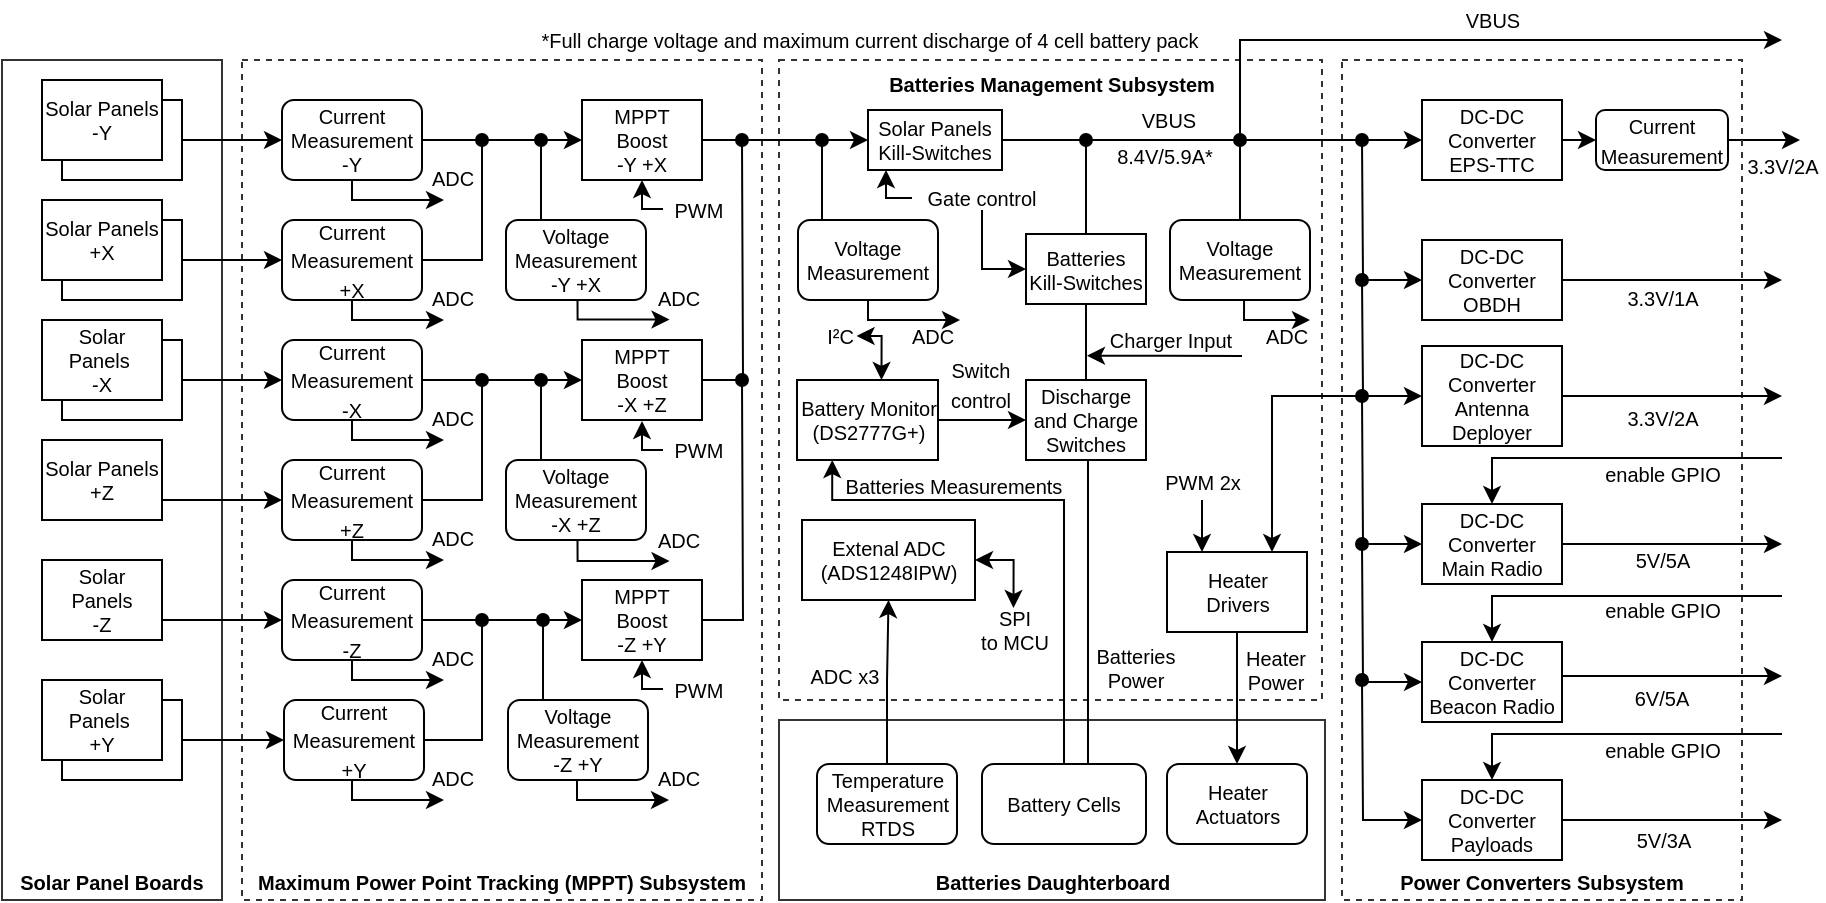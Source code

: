 <mxfile version="14.7.7" type="device"><diagram id="LF9n-NxEAbbtzAbvhTJf" name="Page-1"><mxGraphModel dx="1695" dy="468" grid="1" gridSize="10" guides="1" tooltips="1" connect="1" arrows="1" fold="1" page="1" pageScale="1" pageWidth="827" pageHeight="1169" math="0" shadow="0"><root><mxCell id="0"/><mxCell id="1" parent="0"/><mxCell id="zY3jTW4Gi7gBOke34yke-96" style="edgeStyle=orthogonalEdgeStyle;rounded=0;orthogonalLoop=1;jettySize=auto;html=1;exitX=1;exitY=0.5;exitDx=0;exitDy=0;endArrow=classic;endFill=1;fontSize=10;" parent="1" edge="1"><mxGeometry relative="1" as="geometry"><mxPoint x="459" y="140" as="targetPoint"/><mxPoint x="408" y="140" as="sourcePoint"/></mxGeometry></mxCell><mxCell id="zY3jTW4Gi7gBOke34yke-56" value="Batteries Daughterboard" style="rounded=0;whiteSpace=wrap;html=1;fontSize=10;strokeWidth=1;fillColor=none;strokeColor=#333333;verticalAlign=bottom;fontStyle=1" parent="1" vertex="1"><mxGeometry x="-51.5" y="430" width="273" height="90" as="geometry"/></mxCell><mxCell id="zY3jTW4Gi7gBOke34yke-107" value="Maximum Power Point Tracking (MPPT) Subsystem" style="rounded=0;whiteSpace=wrap;html=1;dashed=1;strokeColor=#333333;strokeWidth=1;fillColor=none;fontSize=10;verticalAlign=bottom;fontStyle=1" parent="1" vertex="1"><mxGeometry x="-320" y="100" width="260" height="420" as="geometry"/></mxCell><mxCell id="zY3jTW4Gi7gBOke34yke-108" value="Solar Panel Boards" style="rounded=0;whiteSpace=wrap;html=1;strokeColor=#333333;strokeWidth=1;fillColor=none;fontSize=10;verticalAlign=bottom;fontStyle=1" parent="1" vertex="1"><mxGeometry x="-440" y="100" width="110" height="420" as="geometry"/></mxCell><mxCell id="zY3jTW4Gi7gBOke34yke-109" value="Power Converters Subsystem" style="rounded=0;whiteSpace=wrap;html=1;fontSize=10;dashed=1;strokeWidth=1;fillColor=none;strokeColor=#333333;verticalAlign=bottom;fontStyle=1" parent="1" vertex="1"><mxGeometry x="230" y="100" width="200" height="420" as="geometry"/></mxCell><mxCell id="zY3jTW4Gi7gBOke34yke-110" value="&lt;font&gt;Batteries Management Subsystem&lt;/font&gt;" style="rounded=0;whiteSpace=wrap;html=1;fontSize=10;dashed=1;strokeWidth=1;fillColor=none;strokeColor=#333333;verticalAlign=top;fontStyle=1;" parent="1" vertex="1"><mxGeometry x="-51.5" y="100" width="271.5" height="320" as="geometry"/></mxCell><mxCell id="zY3jTW4Gi7gBOke34yke-40" style="edgeStyle=orthogonalEdgeStyle;rounded=0;orthogonalLoop=1;jettySize=auto;html=1;exitX=1;exitY=0.5;exitDx=0;exitDy=0;entryX=0;entryY=0.5;entryDx=0;entryDy=0;fontSize=10;" parent="1" source="zY3jTW4Gi7gBOke34yke-3" target="zY3jTW4Gi7gBOke34yke-24" edge="1"><mxGeometry relative="1" as="geometry"/></mxCell><mxCell id="zY3jTW4Gi7gBOke34yke-3" value="Current&lt;br style=&quot;font-size: 10px&quot;&gt;Measurement&lt;br&gt;-Y" style="rounded=1;whiteSpace=wrap;html=1;fontStyle=0;fontSize=10;" parent="1" vertex="1"><mxGeometry x="-300" y="120" width="70" height="40" as="geometry"/></mxCell><mxCell id="zY3jTW4Gi7gBOke34yke-41" style="edgeStyle=orthogonalEdgeStyle;rounded=0;orthogonalLoop=1;jettySize=auto;html=1;exitX=1;exitY=0.5;exitDx=0;exitDy=0;fontSize=10;endArrow=oval;endFill=1;" parent="1" source="zY3jTW4Gi7gBOke34yke-7" edge="1"><mxGeometry relative="1" as="geometry"><mxPoint x="-200" y="140" as="targetPoint"/><Array as="points"><mxPoint x="-200" y="200"/></Array><mxPoint x="-210" y="200" as="sourcePoint"/></mxGeometry></mxCell><mxCell id="zY3jTW4Gi7gBOke34yke-7" value="&lt;span style=&quot;font-size: 10px&quot;&gt;Current&lt;/span&gt;&lt;br style=&quot;font-size: 10px&quot;&gt;&lt;span style=&quot;font-size: 10px&quot;&gt;Measurement&lt;/span&gt;&lt;br style=&quot;font-size: 10px&quot;&gt;&lt;span style=&quot;font-size: 10px&quot;&gt;+X&lt;br&gt;&lt;/span&gt;" style="rounded=1;whiteSpace=wrap;html=1;" parent="1" vertex="1"><mxGeometry x="-300" y="180" width="70" height="40" as="geometry"/></mxCell><mxCell id="zY3jTW4Gi7gBOke34yke-43" style="edgeStyle=orthogonalEdgeStyle;rounded=0;orthogonalLoop=1;jettySize=auto;html=1;exitX=1;exitY=0.5;exitDx=0;exitDy=0;entryX=0;entryY=0.5;entryDx=0;entryDy=0;fontSize=10;" parent="1" source="zY3jTW4Gi7gBOke34yke-8" target="zY3jTW4Gi7gBOke34yke-25" edge="1"><mxGeometry relative="1" as="geometry"/></mxCell><mxCell id="zY3jTW4Gi7gBOke34yke-8" value="&lt;span style=&quot;font-size: 10px&quot;&gt;Current&lt;/span&gt;&lt;br style=&quot;font-size: 10px&quot;&gt;&lt;span style=&quot;font-size: 10px&quot;&gt;Measurement&lt;/span&gt;&lt;br style=&quot;font-size: 10px&quot;&gt;&lt;span style=&quot;font-size: 10px&quot;&gt;-X&lt;/span&gt;" style="rounded=1;whiteSpace=wrap;html=1;" parent="1" vertex="1"><mxGeometry x="-300" y="240" width="70" height="40" as="geometry"/></mxCell><mxCell id="zY3jTW4Gi7gBOke34yke-46" style="edgeStyle=orthogonalEdgeStyle;rounded=0;orthogonalLoop=1;jettySize=auto;html=1;exitX=1;exitY=0.5;exitDx=0;exitDy=0;fontSize=10;endArrow=oval;endFill=1;" parent="1" source="zY3jTW4Gi7gBOke34yke-9" edge="1"><mxGeometry relative="1" as="geometry"><mxPoint x="-200" y="260" as="targetPoint"/><Array as="points"><mxPoint x="-200" y="320"/></Array><mxPoint x="-210" y="320" as="sourcePoint"/></mxGeometry></mxCell><mxCell id="zY3jTW4Gi7gBOke34yke-9" value="&lt;span style=&quot;font-size: 10px&quot;&gt;Current&lt;/span&gt;&lt;br style=&quot;font-size: 10px&quot;&gt;&lt;span style=&quot;font-size: 10px&quot;&gt;Measurement&lt;br&gt;&lt;/span&gt;&lt;span style=&quot;font-size: 10px&quot;&gt;+Z&lt;/span&gt;" style="rounded=1;whiteSpace=wrap;html=1;" parent="1" vertex="1"><mxGeometry x="-300" y="300" width="70" height="40" as="geometry"/></mxCell><mxCell id="zY3jTW4Gi7gBOke34yke-44" style="edgeStyle=orthogonalEdgeStyle;rounded=0;orthogonalLoop=1;jettySize=auto;html=1;exitX=1;exitY=0.5;exitDx=0;exitDy=0;entryX=0;entryY=0.5;entryDx=0;entryDy=0;fontSize=10;" parent="1" source="zY3jTW4Gi7gBOke34yke-10" target="zY3jTW4Gi7gBOke34yke-27" edge="1"><mxGeometry relative="1" as="geometry"/></mxCell><mxCell id="bRzPR3l7Fz41yplBz2ds-4" style="edgeStyle=orthogonalEdgeStyle;rounded=0;orthogonalLoop=1;jettySize=auto;html=1;exitX=0.5;exitY=1;exitDx=0;exitDy=0;" parent="1" source="zY3jTW4Gi7gBOke34yke-10" edge="1"><mxGeometry relative="1" as="geometry"><mxPoint x="-219" y="410" as="targetPoint"/><mxPoint x="-254" y="400" as="sourcePoint"/><Array as="points"><mxPoint x="-265" y="410"/></Array></mxGeometry></mxCell><mxCell id="zY3jTW4Gi7gBOke34yke-10" value="&lt;span style=&quot;font-size: 10px&quot;&gt;Current&lt;/span&gt;&lt;br style=&quot;font-size: 10px&quot;&gt;&lt;span style=&quot;font-size: 10px&quot;&gt;Measurement&lt;/span&gt;&lt;br style=&quot;font-size: 10px&quot;&gt;&lt;span style=&quot;font-size: 10px&quot;&gt;-Z&lt;/span&gt;" style="rounded=1;whiteSpace=wrap;html=1;" parent="1" vertex="1"><mxGeometry x="-300" y="360" width="70" height="40" as="geometry"/></mxCell><mxCell id="zY3jTW4Gi7gBOke34yke-45" style="edgeStyle=orthogonalEdgeStyle;rounded=0;orthogonalLoop=1;jettySize=auto;html=1;exitX=1;exitY=0.5;exitDx=0;exitDy=0;fontSize=10;endArrow=oval;endFill=1;" parent="1" edge="1"><mxGeometry relative="1" as="geometry"><mxPoint x="-200" y="380" as="targetPoint"/><Array as="points"><mxPoint x="-200" y="440"/></Array><mxPoint x="-230" y="440" as="sourcePoint"/></mxGeometry></mxCell><mxCell id="zY3jTW4Gi7gBOke34yke-11" value="&lt;span style=&quot;font-size: 10px&quot;&gt;Current&lt;/span&gt;&lt;br style=&quot;font-size: 10px&quot;&gt;&lt;span style=&quot;font-size: 10px&quot;&gt;Measurement&lt;/span&gt;&lt;br style=&quot;font-size: 10px&quot;&gt;&lt;span style=&quot;font-size: 10px&quot;&gt;+Y&lt;/span&gt;" style="rounded=1;whiteSpace=wrap;html=1;" parent="1" vertex="1"><mxGeometry x="-299" y="420" width="70" height="40" as="geometry"/></mxCell><mxCell id="zY3jTW4Gi7gBOke34yke-18" style="edgeStyle=orthogonalEdgeStyle;rounded=0;orthogonalLoop=1;jettySize=auto;html=1;exitX=1;exitY=0.5;exitDx=0;exitDy=0;entryX=0;entryY=0.5;entryDx=0;entryDy=0;" parent="1" source="zY3jTW4Gi7gBOke34yke-12" target="zY3jTW4Gi7gBOke34yke-3" edge="1"><mxGeometry relative="1" as="geometry"/></mxCell><mxCell id="zY3jTW4Gi7gBOke34yke-12" value="" style="rounded=0;whiteSpace=wrap;html=1;" parent="1" vertex="1"><mxGeometry x="-410" y="120" width="60" height="40" as="geometry"/></mxCell><mxCell id="zY3jTW4Gi7gBOke34yke-19" style="edgeStyle=orthogonalEdgeStyle;rounded=0;orthogonalLoop=1;jettySize=auto;html=1;exitX=1;exitY=0.5;exitDx=0;exitDy=0;entryX=0;entryY=0.5;entryDx=0;entryDy=0;" parent="1" source="zY3jTW4Gi7gBOke34yke-13" target="zY3jTW4Gi7gBOke34yke-7" edge="1"><mxGeometry relative="1" as="geometry"/></mxCell><mxCell id="zY3jTW4Gi7gBOke34yke-13" value="" style="rounded=0;whiteSpace=wrap;html=1;" parent="1" vertex="1"><mxGeometry x="-410" y="180" width="60" height="40" as="geometry"/></mxCell><mxCell id="zY3jTW4Gi7gBOke34yke-20" style="edgeStyle=orthogonalEdgeStyle;rounded=0;orthogonalLoop=1;jettySize=auto;html=1;exitX=1;exitY=0.5;exitDx=0;exitDy=0;entryX=0;entryY=0.5;entryDx=0;entryDy=0;" parent="1" source="zY3jTW4Gi7gBOke34yke-14" target="zY3jTW4Gi7gBOke34yke-8" edge="1"><mxGeometry relative="1" as="geometry"/></mxCell><mxCell id="zY3jTW4Gi7gBOke34yke-14" value="" style="rounded=0;whiteSpace=wrap;html=1;" parent="1" vertex="1"><mxGeometry x="-410" y="240" width="60" height="40" as="geometry"/></mxCell><mxCell id="zY3jTW4Gi7gBOke34yke-21" style="edgeStyle=orthogonalEdgeStyle;rounded=0;orthogonalLoop=1;jettySize=auto;html=1;exitX=1;exitY=0.75;exitDx=0;exitDy=0;entryX=0;entryY=0.5;entryDx=0;entryDy=0;" parent="1" source="zY3jTW4Gi7gBOke34yke-113" target="zY3jTW4Gi7gBOke34yke-9" edge="1"><mxGeometry relative="1" as="geometry"><mxPoint x="-350" y="320" as="sourcePoint"/></mxGeometry></mxCell><mxCell id="zY3jTW4Gi7gBOke34yke-22" style="edgeStyle=orthogonalEdgeStyle;rounded=0;orthogonalLoop=1;jettySize=auto;html=1;exitX=1;exitY=0.75;exitDx=0;exitDy=0;entryX=0;entryY=0.5;entryDx=0;entryDy=0;" parent="1" source="zY3jTW4Gi7gBOke34yke-112" target="zY3jTW4Gi7gBOke34yke-10" edge="1"><mxGeometry relative="1" as="geometry"><mxPoint x="-350" y="380" as="sourcePoint"/></mxGeometry></mxCell><mxCell id="zY3jTW4Gi7gBOke34yke-23" style="edgeStyle=orthogonalEdgeStyle;rounded=0;orthogonalLoop=1;jettySize=auto;html=1;exitX=1;exitY=0.5;exitDx=0;exitDy=0;entryX=0;entryY=0.5;entryDx=0;entryDy=0;" parent="1" source="zY3jTW4Gi7gBOke34yke-17" target="zY3jTW4Gi7gBOke34yke-11" edge="1"><mxGeometry relative="1" as="geometry"/></mxCell><mxCell id="zY3jTW4Gi7gBOke34yke-17" value="" style="rounded=0;whiteSpace=wrap;html=1;" parent="1" vertex="1"><mxGeometry x="-410" y="420" width="60" height="40" as="geometry"/></mxCell><mxCell id="zY3jTW4Gi7gBOke34yke-60" style="edgeStyle=orthogonalEdgeStyle;rounded=0;orthogonalLoop=1;jettySize=auto;html=1;exitX=1;exitY=0.5;exitDx=0;exitDy=0;entryX=0;entryY=0.5;entryDx=0;entryDy=0;endArrow=classic;endFill=1;fontSize=10;" parent="1" source="zY3jTW4Gi7gBOke34yke-24" target="zY3jTW4Gi7gBOke34yke-50" edge="1"><mxGeometry relative="1" as="geometry"/></mxCell><mxCell id="zY3jTW4Gi7gBOke34yke-24" value="MPPT&lt;br&gt;Boost&lt;br&gt;-Y +X" style="rounded=0;whiteSpace=wrap;html=1;fontSize=10;" parent="1" vertex="1"><mxGeometry x="-150" y="120" width="60" height="40" as="geometry"/></mxCell><mxCell id="zY3jTW4Gi7gBOke34yke-62" style="edgeStyle=orthogonalEdgeStyle;rounded=0;orthogonalLoop=1;jettySize=auto;html=1;exitX=1;exitY=0.5;exitDx=0;exitDy=0;endArrow=oval;endFill=1;fontSize=10;" parent="1" source="zY3jTW4Gi7gBOke34yke-25" edge="1"><mxGeometry relative="1" as="geometry"><mxPoint x="-70" y="140" as="targetPoint"/></mxGeometry></mxCell><mxCell id="zY3jTW4Gi7gBOke34yke-25" value="MPPT&lt;br&gt;Boost&lt;br&gt;-X +Z" style="rounded=0;whiteSpace=wrap;html=1;fontSize=10;" parent="1" vertex="1"><mxGeometry x="-150" y="240" width="60" height="40" as="geometry"/></mxCell><mxCell id="zY3jTW4Gi7gBOke34yke-63" style="edgeStyle=orthogonalEdgeStyle;rounded=0;orthogonalLoop=1;jettySize=auto;html=1;exitX=1;exitY=0.5;exitDx=0;exitDy=0;endArrow=oval;endFill=1;fontSize=10;" parent="1" source="zY3jTW4Gi7gBOke34yke-27" edge="1"><mxGeometry relative="1" as="geometry"><mxPoint x="-70" y="260" as="targetPoint"/></mxGeometry></mxCell><mxCell id="zY3jTW4Gi7gBOke34yke-27" value="MPPT&lt;br&gt;Boost&lt;br&gt;-Z +Y" style="rounded=0;whiteSpace=wrap;html=1;fontSize=10;" parent="1" vertex="1"><mxGeometry x="-150" y="360" width="60" height="40" as="geometry"/></mxCell><mxCell id="zY3jTW4Gi7gBOke34yke-49" style="edgeStyle=orthogonalEdgeStyle;rounded=0;orthogonalLoop=1;jettySize=auto;html=1;exitX=0.25;exitY=0;exitDx=0;exitDy=0;fontSize=10;endArrow=oval;endFill=1;" parent="1" source="zY3jTW4Gi7gBOke34yke-28" edge="1"><mxGeometry relative="1" as="geometry"><mxPoint x="-170.5" y="140" as="targetPoint"/></mxGeometry></mxCell><mxCell id="zY3jTW4Gi7gBOke34yke-28" value="Voltage&lt;br&gt;Measurement&lt;br&gt;-Y +X" style="rounded=1;whiteSpace=wrap;html=1;fontSize=10;" parent="1" vertex="1"><mxGeometry x="-188" y="180" width="70" height="40" as="geometry"/></mxCell><mxCell id="zY3jTW4Gi7gBOke34yke-47" style="edgeStyle=orthogonalEdgeStyle;rounded=0;orthogonalLoop=1;jettySize=auto;html=1;exitX=0.25;exitY=0;exitDx=0;exitDy=0;fontSize=10;endArrow=oval;endFill=1;" parent="1" source="zY3jTW4Gi7gBOke34yke-29" edge="1"><mxGeometry relative="1" as="geometry"><mxPoint x="-170.5" y="260" as="targetPoint"/></mxGeometry></mxCell><mxCell id="zY3jTW4Gi7gBOke34yke-29" value="&lt;span&gt;Voltage&lt;/span&gt;&lt;br&gt;Measurement&lt;br&gt;&lt;span&gt;-X +Z&lt;/span&gt;" style="rounded=1;whiteSpace=wrap;html=1;fontSize=10;" parent="1" vertex="1"><mxGeometry x="-188" y="300" width="70" height="40" as="geometry"/></mxCell><mxCell id="zY3jTW4Gi7gBOke34yke-48" style="edgeStyle=orthogonalEdgeStyle;rounded=0;orthogonalLoop=1;jettySize=auto;html=1;exitX=0.25;exitY=0;exitDx=0;exitDy=0;fontSize=10;endArrow=oval;endFill=1;" parent="1" source="zY3jTW4Gi7gBOke34yke-30" edge="1"><mxGeometry relative="1" as="geometry"><mxPoint x="-169.5" y="380" as="targetPoint"/></mxGeometry></mxCell><mxCell id="zY3jTW4Gi7gBOke34yke-30" value="&lt;span&gt;Voltage&lt;/span&gt;&lt;br&gt;Measurement&lt;br&gt;&lt;span&gt;-Z +Y&lt;/span&gt;" style="rounded=1;whiteSpace=wrap;html=1;fontSize=10;" parent="1" vertex="1"><mxGeometry x="-187" y="420" width="70" height="40" as="geometry"/></mxCell><mxCell id="zY3jTW4Gi7gBOke34yke-75" style="edgeStyle=orthogonalEdgeStyle;rounded=0;orthogonalLoop=1;jettySize=auto;html=1;exitX=1;exitY=0.5;exitDx=0;exitDy=0;entryX=0;entryY=0.5;entryDx=0;entryDy=0;endArrow=classic;endFill=1;fontSize=10;" parent="1" source="zY3jTW4Gi7gBOke34yke-50" target="zY3jTW4Gi7gBOke34yke-74" edge="1"><mxGeometry relative="1" as="geometry"/></mxCell><mxCell id="bRzPR3l7Fz41yplBz2ds-54" style="edgeStyle=orthogonalEdgeStyle;rounded=0;orthogonalLoop=1;jettySize=auto;html=1;exitX=0.5;exitY=1;exitDx=0;exitDy=0;startArrow=classic;startFill=1;endArrow=none;endFill=0;strokeColor=#000000;fontColor=#000000;entryX=0;entryY=0.5;entryDx=0;entryDy=0;" parent="1" target="bRzPR3l7Fz41yplBz2ds-58" edge="1"><mxGeometry relative="1" as="geometry"><mxPoint x="2" y="155" as="sourcePoint"/><mxPoint x="17" y="170.875" as="targetPoint"/><Array as="points"><mxPoint x="2" y="169"/></Array></mxGeometry></mxCell><mxCell id="zY3jTW4Gi7gBOke34yke-50" value="Solar Panels&lt;br&gt;Kill-Switches" style="rounded=0;whiteSpace=wrap;html=1;fontSize=10;" parent="1" vertex="1"><mxGeometry x="-7" y="125" width="67" height="30" as="geometry"/></mxCell><mxCell id="zY3jTW4Gi7gBOke34yke-92" style="edgeStyle=orthogonalEdgeStyle;rounded=0;orthogonalLoop=1;jettySize=auto;html=1;exitX=0.25;exitY=0;exitDx=0;exitDy=0;endArrow=oval;endFill=1;fontSize=10;" parent="1" source="zY3jTW4Gi7gBOke34yke-51" edge="1"><mxGeometry relative="1" as="geometry"><mxPoint x="-30" y="140" as="targetPoint"/><Array as="points"><mxPoint x="-30" y="190"/><mxPoint x="-30" y="140"/></Array></mxGeometry></mxCell><mxCell id="zY3jTW4Gi7gBOke34yke-51" value="Voltage&lt;br&gt;Measurement" style="rounded=1;whiteSpace=wrap;html=1;fontSize=10;" parent="1" vertex="1"><mxGeometry x="-42" y="180" width="70" height="40" as="geometry"/></mxCell><mxCell id="zY3jTW4Gi7gBOke34yke-76" style="edgeStyle=orthogonalEdgeStyle;rounded=0;orthogonalLoop=1;jettySize=auto;html=1;exitX=0.5;exitY=0;exitDx=0;exitDy=0;endArrow=oval;endFill=1;fontSize=10;" parent="1" source="zY3jTW4Gi7gBOke34yke-52" edge="1"><mxGeometry relative="1" as="geometry"><mxPoint x="102" y="140" as="targetPoint"/></mxGeometry></mxCell><mxCell id="zY3jTW4Gi7gBOke34yke-52" value="Batteries&lt;br&gt;Kill-Switches" style="rounded=0;whiteSpace=wrap;html=1;fontSize=10;" parent="1" vertex="1"><mxGeometry x="72" y="187" width="60" height="35" as="geometry"/></mxCell><mxCell id="zY3jTW4Gi7gBOke34yke-91" style="edgeStyle=orthogonalEdgeStyle;rounded=0;orthogonalLoop=1;jettySize=auto;html=1;exitX=0.5;exitY=0;exitDx=0;exitDy=0;endArrow=oval;endFill=1;fontSize=10;" parent="1" source="zY3jTW4Gi7gBOke34yke-53" edge="1"><mxGeometry relative="1" as="geometry"><mxPoint x="179" y="140" as="targetPoint"/></mxGeometry></mxCell><mxCell id="zY3jTW4Gi7gBOke34yke-53" value="Voltage&lt;br&gt;Measurement" style="rounded=1;whiteSpace=wrap;html=1;fontSize=10;" parent="1" vertex="1"><mxGeometry x="144" y="180" width="70" height="40" as="geometry"/></mxCell><mxCell id="zY3jTW4Gi7gBOke34yke-72" style="edgeStyle=orthogonalEdgeStyle;rounded=0;orthogonalLoop=1;jettySize=auto;html=1;exitX=0.5;exitY=0;exitDx=0;exitDy=0;entryX=0.5;entryY=1;entryDx=0;entryDy=0;endArrow=none;endFill=0;fontSize=10;" parent="1" target="zY3jTW4Gi7gBOke34yke-52" edge="1"><mxGeometry relative="1" as="geometry"><mxPoint x="102" y="260" as="sourcePoint"/></mxGeometry></mxCell><mxCell id="zY3jTW4Gi7gBOke34yke-54" value="Discharge and Charge Switches" style="rounded=0;whiteSpace=wrap;html=1;fontSize=10;" parent="1" vertex="1"><mxGeometry x="72" y="260" width="60" height="40" as="geometry"/></mxCell><mxCell id="zY3jTW4Gi7gBOke34yke-67" style="edgeStyle=orthogonalEdgeStyle;rounded=0;orthogonalLoop=1;jettySize=auto;html=1;exitX=1;exitY=0.5;exitDx=0;exitDy=0;entryX=0;entryY=0.5;entryDx=0;entryDy=0;endArrow=classic;endFill=1;fontSize=10;" parent="1" source="zY3jTW4Gi7gBOke34yke-55" target="zY3jTW4Gi7gBOke34yke-54" edge="1"><mxGeometry relative="1" as="geometry"/></mxCell><mxCell id="zY3jTW4Gi7gBOke34yke-71" style="edgeStyle=orthogonalEdgeStyle;rounded=0;orthogonalLoop=1;jettySize=auto;html=1;exitX=0.25;exitY=1;exitDx=0;exitDy=0;endArrow=none;endFill=0;fontSize=10;entryX=0.5;entryY=0;entryDx=0;entryDy=0;startArrow=classic;startFill=1;" parent="1" source="zY3jTW4Gi7gBOke34yke-55" target="zY3jTW4Gi7gBOke34yke-64" edge="1"><mxGeometry relative="1" as="geometry"><mxPoint x="74.5" y="452" as="targetPoint"/><Array as="points"><mxPoint x="-25" y="320"/><mxPoint x="91" y="320"/></Array><mxPoint x="1.75" y="300" as="sourcePoint"/></mxGeometry></mxCell><mxCell id="wsHuBY3FLiFmhIiaoQir-2" style="edgeStyle=orthogonalEdgeStyle;rounded=0;orthogonalLoop=1;jettySize=auto;html=1;exitX=0.5;exitY=0;exitDx=0;exitDy=0;startArrow=classic;startFill=1;entryX=1;entryY=0.5;entryDx=0;entryDy=0;" parent="1" target="wsHuBY3FLiFmhIiaoQir-1" edge="1"><mxGeometry relative="1" as="geometry"><mxPoint x="-0.25" y="260" as="sourcePoint"/><Array as="points"><mxPoint y="238"/><mxPoint x="-13" y="238"/></Array></mxGeometry></mxCell><mxCell id="zY3jTW4Gi7gBOke34yke-55" value="Battery Monitor&lt;br&gt;(DS2777G+)" style="rounded=0;whiteSpace=wrap;html=1;fontSize=10;" parent="1" vertex="1"><mxGeometry x="-42.5" y="260" width="70.5" height="40" as="geometry"/></mxCell><mxCell id="bRzPR3l7Fz41yplBz2ds-53" style="edgeStyle=orthogonalEdgeStyle;rounded=0;orthogonalLoop=1;jettySize=auto;html=1;exitX=1;exitY=0.5;exitDx=0;exitDy=0;startArrow=classic;startFill=1;endArrow=classic;endFill=1;strokeColor=#000000;fontColor=#000000;entryX=0.5;entryY=0;entryDx=0;entryDy=0;" parent="1" source="zY3jTW4Gi7gBOke34yke-57" target="bRzPR3l7Fz41yplBz2ds-60" edge="1"><mxGeometry relative="1" as="geometry"><mxPoint x="89" y="350" as="targetPoint"/><mxPoint x="49.5" y="350" as="sourcePoint"/></mxGeometry></mxCell><mxCell id="zY3jTW4Gi7gBOke34yke-57" value="Extenal ADC (ADS1248IPW)" style="rounded=0;whiteSpace=wrap;html=1;fontSize=10;" parent="1" vertex="1"><mxGeometry x="-40" y="330" width="86.5" height="40" as="geometry"/></mxCell><mxCell id="zY3jTW4Gi7gBOke34yke-69" style="edgeStyle=orthogonalEdgeStyle;rounded=0;orthogonalLoop=1;jettySize=auto;html=1;exitX=0.5;exitY=0;exitDx=0;exitDy=0;entryX=0.5;entryY=1;entryDx=0;entryDy=0;endArrow=classic;endFill=1;fontSize=10;" parent="1" source="zY3jTW4Gi7gBOke34yke-59" target="zY3jTW4Gi7gBOke34yke-57" edge="1"><mxGeometry relative="1" as="geometry"><mxPoint x="24.5" y="452" as="sourcePoint"/><mxPoint x="24.5" y="370" as="targetPoint"/></mxGeometry></mxCell><mxCell id="zY3jTW4Gi7gBOke34yke-59" value="&lt;span&gt;Temperature&lt;/span&gt;&lt;br&gt;Measurement&lt;br&gt;&lt;span&gt;RTDS&lt;/span&gt;" style="rounded=1;whiteSpace=wrap;html=1;fontSize=10;" parent="1" vertex="1"><mxGeometry x="-32.5" y="452" width="70" height="40" as="geometry"/></mxCell><mxCell id="zY3jTW4Gi7gBOke34yke-68" style="edgeStyle=orthogonalEdgeStyle;rounded=0;orthogonalLoop=1;jettySize=auto;html=1;exitX=0.5;exitY=0;exitDx=0;exitDy=0;entryX=0.5;entryY=1;entryDx=0;entryDy=0;endArrow=none;endFill=0;fontSize=10;" parent="1" edge="1"><mxGeometry relative="1" as="geometry"><mxPoint x="103" y="452" as="sourcePoint"/><mxPoint x="103" y="300" as="targetPoint"/></mxGeometry></mxCell><mxCell id="zY3jTW4Gi7gBOke34yke-64" value="Battery Cells" style="rounded=1;whiteSpace=wrap;html=1;fontSize=10;" parent="1" vertex="1"><mxGeometry x="50" y="452" width="82" height="40" as="geometry"/></mxCell><mxCell id="zY3jTW4Gi7gBOke34yke-65" value="Heater&lt;br&gt;Actuators" style="rounded=1;whiteSpace=wrap;html=1;fontSize=10;" parent="1" vertex="1"><mxGeometry x="142.5" y="452" width="70" height="40" as="geometry"/></mxCell><mxCell id="zY3jTW4Gi7gBOke34yke-70" style="edgeStyle=orthogonalEdgeStyle;rounded=0;orthogonalLoop=1;jettySize=auto;html=1;exitX=0.5;exitY=1;exitDx=0;exitDy=0;entryX=0.5;entryY=0;entryDx=0;entryDy=0;endArrow=classic;endFill=1;fontSize=10;" parent="1" source="zY3jTW4Gi7gBOke34yke-66" target="zY3jTW4Gi7gBOke34yke-65" edge="1"><mxGeometry relative="1" as="geometry"/></mxCell><mxCell id="zY3jTW4Gi7gBOke34yke-93" style="edgeStyle=orthogonalEdgeStyle;rounded=0;orthogonalLoop=1;jettySize=auto;html=1;endArrow=none;endFill=0;fontSize=10;startArrow=classic;startFill=1;" parent="1" source="zY3jTW4Gi7gBOke34yke-66" edge="1"><mxGeometry relative="1" as="geometry"><mxPoint x="241" y="268" as="targetPoint"/><Array as="points"><mxPoint x="195" y="268"/></Array><mxPoint x="195" y="344" as="sourcePoint"/></mxGeometry></mxCell><mxCell id="zY3jTW4Gi7gBOke34yke-66" value="Heater&lt;br&gt;Drivers" style="rounded=0;whiteSpace=wrap;html=1;fontSize=10;" parent="1" vertex="1"><mxGeometry x="142.5" y="346" width="70" height="40" as="geometry"/></mxCell><mxCell id="zY3jTW4Gi7gBOke34yke-74" value="DC-DC&lt;br&gt;Converter&lt;br&gt;EPS-TTC" style="rounded=0;whiteSpace=wrap;html=1;fontSize=10;" parent="1" vertex="1"><mxGeometry x="270" y="120" width="70" height="40" as="geometry"/></mxCell><mxCell id="zY3jTW4Gi7gBOke34yke-83" style="edgeStyle=orthogonalEdgeStyle;rounded=0;orthogonalLoop=1;jettySize=auto;html=1;exitX=0;exitY=0.5;exitDx=0;exitDy=0;endArrow=oval;endFill=1;fontSize=10;startArrow=classic;startFill=1;" parent="1" source="zY3jTW4Gi7gBOke34yke-78" edge="1"><mxGeometry relative="1" as="geometry"><mxPoint x="240" y="140" as="targetPoint"/></mxGeometry></mxCell><mxCell id="zY3jTW4Gi7gBOke34yke-102" style="edgeStyle=orthogonalEdgeStyle;rounded=0;orthogonalLoop=1;jettySize=auto;html=1;exitX=1;exitY=0.5;exitDx=0;exitDy=0;endArrow=classic;endFill=1;fontSize=10;" parent="1" source="zY3jTW4Gi7gBOke34yke-78" edge="1"><mxGeometry relative="1" as="geometry"><mxPoint x="450" y="210" as="targetPoint"/></mxGeometry></mxCell><mxCell id="zY3jTW4Gi7gBOke34yke-78" value="DC-DC&lt;br&gt;Converter&lt;br&gt;OBDH" style="rounded=0;whiteSpace=wrap;html=1;fontSize=10;" parent="1" vertex="1"><mxGeometry x="270" y="190" width="70" height="40" as="geometry"/></mxCell><mxCell id="zY3jTW4Gi7gBOke34yke-84" style="edgeStyle=orthogonalEdgeStyle;rounded=0;orthogonalLoop=1;jettySize=auto;html=1;exitX=0;exitY=0.5;exitDx=0;exitDy=0;endArrow=oval;endFill=1;fontSize=10;startArrow=classic;startFill=1;" parent="1" source="zY3jTW4Gi7gBOke34yke-79" edge="1"><mxGeometry relative="1" as="geometry"><mxPoint x="240" y="210" as="targetPoint"/></mxGeometry></mxCell><mxCell id="zY3jTW4Gi7gBOke34yke-103" style="edgeStyle=orthogonalEdgeStyle;rounded=0;orthogonalLoop=1;jettySize=auto;html=1;exitX=1;exitY=0.5;exitDx=0;exitDy=0;endArrow=classic;endFill=1;fontSize=10;" parent="1" source="zY3jTW4Gi7gBOke34yke-79" edge="1"><mxGeometry relative="1" as="geometry"><mxPoint x="450" y="268" as="targetPoint"/></mxGeometry></mxCell><mxCell id="zY3jTW4Gi7gBOke34yke-79" value="DC-DC&lt;br&gt;Converter&lt;br&gt;Antenna Deployer" style="rounded=0;whiteSpace=wrap;html=1;fontSize=10;" parent="1" vertex="1"><mxGeometry x="270" y="243" width="70" height="50" as="geometry"/></mxCell><mxCell id="zY3jTW4Gi7gBOke34yke-88" style="edgeStyle=orthogonalEdgeStyle;rounded=0;orthogonalLoop=1;jettySize=auto;html=1;exitX=0;exitY=0.5;exitDx=0;exitDy=0;endArrow=oval;endFill=1;fontSize=10;startArrow=classic;startFill=1;" parent="1" source="zY3jTW4Gi7gBOke34yke-80" edge="1"><mxGeometry relative="1" as="geometry"><mxPoint x="240" y="268" as="targetPoint"/><mxPoint x="270" y="340" as="sourcePoint"/></mxGeometry></mxCell><mxCell id="zY3jTW4Gi7gBOke34yke-104" style="edgeStyle=orthogonalEdgeStyle;rounded=0;orthogonalLoop=1;jettySize=auto;html=1;exitX=1;exitY=0.5;exitDx=0;exitDy=0;endArrow=classic;endFill=1;fontSize=10;" parent="1" source="zY3jTW4Gi7gBOke34yke-80" edge="1"><mxGeometry relative="1" as="geometry"><mxPoint x="450" y="342" as="targetPoint"/></mxGeometry></mxCell><mxCell id="zY3jTW4Gi7gBOke34yke-80" value="DC-DC&lt;br&gt;Converter&lt;br&gt;Main Radio" style="rounded=0;whiteSpace=wrap;html=1;fontSize=10;" parent="1" vertex="1"><mxGeometry x="270" y="322" width="70" height="40" as="geometry"/></mxCell><mxCell id="zY3jTW4Gi7gBOke34yke-86" style="edgeStyle=orthogonalEdgeStyle;rounded=0;orthogonalLoop=1;jettySize=auto;html=1;exitX=0;exitY=0.5;exitDx=0;exitDy=0;endArrow=oval;endFill=1;fontSize=10;startArrow=classic;startFill=1;" parent="1" source="zY3jTW4Gi7gBOke34yke-81" edge="1"><mxGeometry relative="1" as="geometry"><mxPoint x="240" y="342" as="targetPoint"/><mxPoint x="270" y="413" as="sourcePoint"/></mxGeometry></mxCell><mxCell id="zY3jTW4Gi7gBOke34yke-81" value="DC-DC&lt;br&gt;Converter&lt;br&gt;Beacon Radio" style="rounded=0;whiteSpace=wrap;html=1;fontSize=10;" parent="1" vertex="1"><mxGeometry x="270" y="391" width="70" height="40" as="geometry"/></mxCell><mxCell id="zY3jTW4Gi7gBOke34yke-87" style="edgeStyle=orthogonalEdgeStyle;rounded=0;orthogonalLoop=1;jettySize=auto;html=1;exitX=0;exitY=0.5;exitDx=0;exitDy=0;endArrow=oval;endFill=1;fontSize=10;startArrow=classic;startFill=1;" parent="1" source="zY3jTW4Gi7gBOke34yke-82" edge="1"><mxGeometry relative="1" as="geometry"><mxPoint x="240" y="410" as="targetPoint"/><mxPoint x="270" y="487" as="sourcePoint"/></mxGeometry></mxCell><mxCell id="bRzPR3l7Fz41yplBz2ds-31" style="edgeStyle=orthogonalEdgeStyle;rounded=0;orthogonalLoop=1;jettySize=auto;html=1;exitX=1;exitY=0.5;exitDx=0;exitDy=0;startArrow=none;startFill=0;endArrow=classic;endFill=1;strokeColor=#000000;fontColor=#000000;" parent="1" source="zY3jTW4Gi7gBOke34yke-82" edge="1"><mxGeometry relative="1" as="geometry"><mxPoint x="450" y="480" as="targetPoint"/></mxGeometry></mxCell><mxCell id="zY3jTW4Gi7gBOke34yke-82" value="DC-DC&lt;br&gt;Converter&lt;br&gt;Payloads" style="rounded=0;whiteSpace=wrap;html=1;fontSize=10;" parent="1" vertex="1"><mxGeometry x="270" y="460" width="70" height="40" as="geometry"/></mxCell><mxCell id="zY3jTW4Gi7gBOke34yke-111" value="Solar Panels&amp;nbsp; &lt;br&gt;+Y" style="rounded=0;whiteSpace=wrap;html=1;fontSize=10;" parent="1" vertex="1"><mxGeometry x="-420" y="410" width="60" height="40" as="geometry"/></mxCell><mxCell id="zY3jTW4Gi7gBOke34yke-112" value="Solar &lt;br&gt;Panels&lt;br&gt;-Z" style="rounded=0;whiteSpace=wrap;html=1;fontSize=10;" parent="1" vertex="1"><mxGeometry x="-420" y="350" width="60" height="40" as="geometry"/></mxCell><mxCell id="zY3jTW4Gi7gBOke34yke-113" value="&lt;span&gt;Solar Panels&lt;/span&gt;&lt;br&gt;&lt;span&gt;+Z&lt;/span&gt;" style="rounded=0;whiteSpace=wrap;html=1;fontSize=10;" parent="1" vertex="1"><mxGeometry x="-420" y="290" width="60" height="40" as="geometry"/></mxCell><mxCell id="zY3jTW4Gi7gBOke34yke-114" value="&lt;span&gt;Solar Panels&amp;nbsp; &lt;/span&gt;&lt;span&gt;&lt;br&gt;-X&lt;/span&gt;&lt;span&gt;&lt;/span&gt;&lt;br&gt;&lt;span&gt;&lt;/span&gt;" style="rounded=0;whiteSpace=wrap;html=1;fontSize=10;" parent="1" vertex="1"><mxGeometry x="-420" y="230" width="60" height="40" as="geometry"/></mxCell><mxCell id="zY3jTW4Gi7gBOke34yke-115" value="&lt;span&gt;Solar Panels &lt;/span&gt;&lt;br&gt;+X" style="rounded=0;whiteSpace=wrap;html=1;fontSize=10;" parent="1" vertex="1"><mxGeometry x="-420" y="170" width="60" height="40" as="geometry"/></mxCell><mxCell id="zY3jTW4Gi7gBOke34yke-116" value="Solar Panels &lt;br&gt;-Y" style="rounded=0;whiteSpace=wrap;html=1;fontSize=10;" parent="1" vertex="1"><mxGeometry x="-420" y="110" width="60" height="40" as="geometry"/></mxCell><mxCell id="zY3jTW4Gi7gBOke34yke-141" style="edgeStyle=orthogonalEdgeStyle;rounded=0;orthogonalLoop=1;jettySize=auto;html=1;endArrow=none;endFill=0;fontSize=10;startArrow=classic;startFill=1;" parent="1" edge="1"><mxGeometry relative="1" as="geometry"><mxPoint x="180" y="248" as="targetPoint"/><mxPoint x="102.5" y="247.88" as="sourcePoint"/><Array as="points"><mxPoint x="140" y="248"/></Array></mxGeometry></mxCell><mxCell id="zY3jTW4Gi7gBOke34yke-143" value="Charger Input" style="text;html=1;strokeColor=none;fillColor=none;align=center;verticalAlign=middle;whiteSpace=wrap;rounded=0;shadow=0;glass=0;sketch=0;fontSize=10;" parent="1" vertex="1"><mxGeometry x="108" y="232" width="73" height="15" as="geometry"/></mxCell><mxCell id="zY3jTW4Gi7gBOke34yke-192" value="8.4V/5.9A*" style="text;html=1;strokeColor=none;fillColor=none;align=center;verticalAlign=middle;whiteSpace=wrap;rounded=0;shadow=0;glass=0;sketch=0;fontSize=10;" parent="1" vertex="1"><mxGeometry x="111" y="140" width="61" height="16" as="geometry"/></mxCell><mxCell id="zY3jTW4Gi7gBOke34yke-193" value="3.3V/1A" style="text;html=1;strokeColor=none;fillColor=none;align=center;verticalAlign=middle;whiteSpace=wrap;rounded=0;shadow=0;glass=0;sketch=0;fontSize=10;" parent="1" vertex="1"><mxGeometry x="369.5" y="209.5" width="41" height="19" as="geometry"/></mxCell><mxCell id="zY3jTW4Gi7gBOke34yke-194" value="5V/5A" style="text;html=1;strokeColor=none;fillColor=none;align=center;verticalAlign=middle;whiteSpace=wrap;rounded=0;shadow=0;glass=0;sketch=0;fontSize=10;" parent="1" vertex="1"><mxGeometry x="374.5" y="341.25" width="31" height="17.5" as="geometry"/></mxCell><mxCell id="zY3jTW4Gi7gBOke34yke-195" value="3.3V/2A" style="text;html=1;strokeColor=none;fillColor=none;align=center;verticalAlign=middle;whiteSpace=wrap;rounded=0;shadow=0;glass=0;sketch=0;fontSize=10;" parent="1" vertex="1"><mxGeometry x="369.5" y="268.5" width="41" height="21" as="geometry"/></mxCell><mxCell id="zY3jTW4Gi7gBOke34yke-196" value="6V/5A" style="text;html=1;strokeColor=none;fillColor=none;align=center;verticalAlign=middle;whiteSpace=wrap;rounded=0;shadow=0;glass=0;sketch=0;fontSize=10;" parent="1" vertex="1"><mxGeometry x="375" y="408" width="30" height="22" as="geometry"/></mxCell><mxCell id="zY3jTW4Gi7gBOke34yke-197" value="5V/3A" style="text;html=1;strokeColor=none;fillColor=none;align=center;verticalAlign=middle;whiteSpace=wrap;rounded=0;shadow=0;glass=0;sketch=0;fontSize=10;" parent="1" vertex="1"><mxGeometry x="375.5" y="480" width="30" height="20" as="geometry"/></mxCell><mxCell id="zY3jTW4Gi7gBOke34yke-201" value="3.3V/2A" style="text;html=1;strokeColor=none;fillColor=none;align=center;verticalAlign=middle;whiteSpace=wrap;rounded=0;shadow=0;glass=0;sketch=0;fontSize=10;" parent="1" vertex="1"><mxGeometry x="430" y="143" width="41" height="20" as="geometry"/></mxCell><mxCell id="-Wh8v26Tu7RXBMXaOpYU-13" style="edgeStyle=orthogonalEdgeStyle;rounded=0;orthogonalLoop=1;jettySize=auto;html=1;startArrow=classic;startFill=1;endArrow=none;endFill=0;strokeWidth=1;fontSize=10;fontColor=#FF0000;exitX=0.5;exitY=0;exitDx=0;exitDy=0;" parent="1" source="zY3jTW4Gi7gBOke34yke-82" edge="1"><mxGeometry relative="1" as="geometry"><mxPoint x="450" y="437" as="targetPoint"/><mxPoint x="305" y="451" as="sourcePoint"/><Array as="points"><mxPoint x="305" y="437"/><mxPoint x="400" y="437"/></Array></mxGeometry></mxCell><mxCell id="-Wh8v26Tu7RXBMXaOpYU-19" value="enable GPIO" style="text;html=1;strokeColor=none;fillColor=none;align=center;verticalAlign=middle;whiteSpace=wrap;rounded=0;shadow=0;glass=0;sketch=0;fontSize=10;" parent="1" vertex="1"><mxGeometry x="353.5" y="437" width="73" height="15" as="geometry"/></mxCell><mxCell id="-Wh8v26Tu7RXBMXaOpYU-26" value="ADC x3" style="text;html=1;strokeColor=none;fillColor=none;align=center;verticalAlign=middle;whiteSpace=wrap;rounded=0;shadow=0;glass=0;sketch=0;fontSize=10;" parent="1" vertex="1"><mxGeometry x="-40" y="400" width="43" height="15" as="geometry"/></mxCell><mxCell id="-Wh8v26Tu7RXBMXaOpYU-27" value="Batteries Measurements" style="text;html=1;strokeColor=none;fillColor=none;align=center;verticalAlign=middle;whiteSpace=wrap;rounded=0;shadow=0;glass=0;sketch=0;fontSize=10;" parent="1" vertex="1"><mxGeometry x="-24" y="305.25" width="120" height="14.75" as="geometry"/></mxCell><mxCell id="-Wh8v26Tu7RXBMXaOpYU-28" value="Batteries&lt;br&gt;Power" style="text;html=1;strokeColor=none;fillColor=none;align=center;verticalAlign=middle;whiteSpace=wrap;rounded=0;shadow=0;glass=0;sketch=0;fontSize=10;" parent="1" vertex="1"><mxGeometry x="105" y="390" width="43.5" height="27.5" as="geometry"/></mxCell><mxCell id="Lf1dVPXFDJRlGpDFjNUI-24" value="" style="endArrow=classic;html=1;fontColor=#FF0000;rounded=0;" parent="1" edge="1"><mxGeometry width="50" height="50" relative="1" as="geometry"><mxPoint x="179" y="140" as="sourcePoint"/><mxPoint x="450" y="90" as="targetPoint"/><Array as="points"><mxPoint x="179" y="90"/></Array></mxGeometry></mxCell><mxCell id="bRzPR3l7Fz41yplBz2ds-5" value="ADC" style="text;html=1;strokeColor=none;fillColor=none;align=center;verticalAlign=middle;whiteSpace=wrap;rounded=0;shadow=0;glass=0;sketch=0;fontSize=10;" parent="1" vertex="1"><mxGeometry x="-227" y="391.5" width="24.5" height="15" as="geometry"/></mxCell><mxCell id="bRzPR3l7Fz41yplBz2ds-8" style="edgeStyle=orthogonalEdgeStyle;rounded=0;orthogonalLoop=1;jettySize=auto;html=1;exitX=0.5;exitY=1;exitDx=0;exitDy=0;" parent="1" edge="1"><mxGeometry relative="1" as="geometry"><mxPoint x="-219" y="470" as="targetPoint"/><mxPoint x="-265" y="460" as="sourcePoint"/><Array as="points"><mxPoint x="-265" y="470"/></Array></mxGeometry></mxCell><mxCell id="bRzPR3l7Fz41yplBz2ds-9" value="ADC" style="text;html=1;strokeColor=none;fillColor=none;align=center;verticalAlign=middle;whiteSpace=wrap;rounded=0;shadow=0;glass=0;sketch=0;fontSize=10;" parent="1" vertex="1"><mxGeometry x="-227" y="451.5" width="24.5" height="15" as="geometry"/></mxCell><mxCell id="bRzPR3l7Fz41yplBz2ds-10" style="edgeStyle=orthogonalEdgeStyle;rounded=0;orthogonalLoop=1;jettySize=auto;html=1;exitX=0.5;exitY=1;exitDx=0;exitDy=0;" parent="1" edge="1"><mxGeometry relative="1" as="geometry"><mxPoint x="-219" y="350" as="targetPoint"/><mxPoint x="-265" y="340" as="sourcePoint"/><Array as="points"><mxPoint x="-265" y="350"/></Array></mxGeometry></mxCell><mxCell id="bRzPR3l7Fz41yplBz2ds-11" value="ADC" style="text;html=1;strokeColor=none;fillColor=none;align=center;verticalAlign=middle;whiteSpace=wrap;rounded=0;shadow=0;glass=0;sketch=0;fontSize=10;" parent="1" vertex="1"><mxGeometry x="-227" y="331.5" width="24.5" height="15" as="geometry"/></mxCell><mxCell id="bRzPR3l7Fz41yplBz2ds-12" style="edgeStyle=orthogonalEdgeStyle;rounded=0;orthogonalLoop=1;jettySize=auto;html=1;exitX=0.5;exitY=1;exitDx=0;exitDy=0;" parent="1" edge="1"><mxGeometry relative="1" as="geometry"><mxPoint x="-219" y="290" as="targetPoint"/><mxPoint x="-265" y="280" as="sourcePoint"/><Array as="points"><mxPoint x="-265" y="290"/></Array></mxGeometry></mxCell><mxCell id="bRzPR3l7Fz41yplBz2ds-13" value="ADC" style="text;html=1;strokeColor=none;fillColor=none;align=center;verticalAlign=middle;whiteSpace=wrap;rounded=0;shadow=0;glass=0;sketch=0;fontSize=10;" parent="1" vertex="1"><mxGeometry x="-227" y="271.5" width="24.5" height="15" as="geometry"/></mxCell><mxCell id="bRzPR3l7Fz41yplBz2ds-14" style="edgeStyle=orthogonalEdgeStyle;rounded=0;orthogonalLoop=1;jettySize=auto;html=1;exitX=0.5;exitY=1;exitDx=0;exitDy=0;" parent="1" edge="1"><mxGeometry relative="1" as="geometry"><mxPoint x="-219" y="230" as="targetPoint"/><mxPoint x="-265" y="220" as="sourcePoint"/><Array as="points"><mxPoint x="-265" y="230"/></Array></mxGeometry></mxCell><mxCell id="bRzPR3l7Fz41yplBz2ds-15" value="ADC" style="text;html=1;strokeColor=none;fillColor=none;align=center;verticalAlign=middle;whiteSpace=wrap;rounded=0;shadow=0;glass=0;sketch=0;fontSize=10;" parent="1" vertex="1"><mxGeometry x="-227" y="211.5" width="24.5" height="15" as="geometry"/></mxCell><mxCell id="bRzPR3l7Fz41yplBz2ds-16" style="edgeStyle=orthogonalEdgeStyle;rounded=0;orthogonalLoop=1;jettySize=auto;html=1;exitX=0.5;exitY=1;exitDx=0;exitDy=0;" parent="1" edge="1"><mxGeometry relative="1" as="geometry"><mxPoint x="-219" y="170" as="targetPoint"/><mxPoint x="-265" y="160" as="sourcePoint"/><Array as="points"><mxPoint x="-265" y="170"/></Array></mxGeometry></mxCell><mxCell id="bRzPR3l7Fz41yplBz2ds-17" value="ADC" style="text;html=1;strokeColor=none;fillColor=none;align=center;verticalAlign=middle;whiteSpace=wrap;rounded=0;shadow=0;glass=0;sketch=0;fontSize=10;" parent="1" vertex="1"><mxGeometry x="-227" y="151.5" width="24.5" height="15" as="geometry"/></mxCell><mxCell id="bRzPR3l7Fz41yplBz2ds-24" value="VBUS" style="text;html=1;strokeColor=none;fillColor=none;align=center;verticalAlign=middle;whiteSpace=wrap;rounded=0;shadow=0;glass=0;sketch=0;fontSize=10;" parent="1" vertex="1"><mxGeometry x="122" y="120" width="43" height="20" as="geometry"/></mxCell><mxCell id="bRzPR3l7Fz41yplBz2ds-32" style="edgeStyle=orthogonalEdgeStyle;rounded=0;orthogonalLoop=1;jettySize=auto;html=1;exitX=1;exitY=0.5;exitDx=0;exitDy=0;startArrow=none;startFill=0;endArrow=classic;endFill=1;strokeColor=#000000;fontColor=#000000;" parent="1" edge="1"><mxGeometry relative="1" as="geometry"><mxPoint x="450" y="408" as="targetPoint"/><mxPoint x="340" y="408" as="sourcePoint"/></mxGeometry></mxCell><mxCell id="bRzPR3l7Fz41yplBz2ds-43" style="edgeStyle=orthogonalEdgeStyle;rounded=0;orthogonalLoop=1;jettySize=auto;html=1;startArrow=classic;startFill=1;endArrow=none;endFill=0;strokeWidth=1;fontSize=10;fontColor=#FF0000;exitX=0.5;exitY=0;exitDx=0;exitDy=0;" parent="1" edge="1"><mxGeometry relative="1" as="geometry"><mxPoint x="450" y="368" as="targetPoint"/><mxPoint x="305" y="391" as="sourcePoint"/><Array as="points"><mxPoint x="305" y="368"/><mxPoint x="400" y="368"/></Array></mxGeometry></mxCell><mxCell id="bRzPR3l7Fz41yplBz2ds-44" value="enable GPIO" style="text;html=1;strokeColor=none;fillColor=none;align=center;verticalAlign=middle;whiteSpace=wrap;rounded=0;shadow=0;glass=0;sketch=0;fontSize=10;" parent="1" vertex="1"><mxGeometry x="353.5" y="367.62" width="73" height="15" as="geometry"/></mxCell><mxCell id="bRzPR3l7Fz41yplBz2ds-45" style="edgeStyle=orthogonalEdgeStyle;rounded=0;orthogonalLoop=1;jettySize=auto;html=1;startArrow=classic;startFill=1;endArrow=none;endFill=0;strokeWidth=1;fontSize=10;fontColor=#FF0000;exitX=0.5;exitY=0;exitDx=0;exitDy=0;" parent="1" edge="1"><mxGeometry relative="1" as="geometry"><mxPoint x="450" y="299" as="targetPoint"/><mxPoint x="305" y="322" as="sourcePoint"/><Array as="points"><mxPoint x="305" y="299"/><mxPoint x="400" y="299"/></Array></mxGeometry></mxCell><mxCell id="bRzPR3l7Fz41yplBz2ds-46" value="enable GPIO" style="text;html=1;strokeColor=none;fillColor=none;align=center;verticalAlign=middle;whiteSpace=wrap;rounded=0;shadow=0;glass=0;sketch=0;fontSize=10;" parent="1" vertex="1"><mxGeometry x="353.5" y="299" width="73" height="15" as="geometry"/></mxCell><mxCell id="bRzPR3l7Fz41yplBz2ds-55" style="edgeStyle=orthogonalEdgeStyle;rounded=0;orthogonalLoop=1;jettySize=auto;html=1;exitX=0;exitY=0.5;exitDx=0;exitDy=0;startArrow=classic;startFill=1;endArrow=none;endFill=0;strokeColor=#000000;fontColor=#000000;entryX=0.5;entryY=1;entryDx=0;entryDy=0;" parent="1" source="zY3jTW4Gi7gBOke34yke-52" target="bRzPR3l7Fz41yplBz2ds-58" edge="1"><mxGeometry relative="1" as="geometry"><mxPoint x="57" y="159.0" as="sourcePoint"/><mxPoint x="51" y="177" as="targetPoint"/><Array as="points"><mxPoint x="50" y="205"/></Array></mxGeometry></mxCell><mxCell id="bRzPR3l7Fz41yplBz2ds-58" value="Gate control" style="text;html=1;strokeColor=none;fillColor=none;align=center;verticalAlign=middle;whiteSpace=wrap;rounded=0;fontColor=#000000;fontSize=10;" parent="1" vertex="1"><mxGeometry x="15" y="163" width="70" height="12" as="geometry"/></mxCell><mxCell id="bRzPR3l7Fz41yplBz2ds-60" value="SPI&lt;br&gt;to MCU" style="text;html=1;strokeColor=none;fillColor=none;align=center;verticalAlign=middle;whiteSpace=wrap;rounded=0;shadow=0;glass=0;sketch=0;fontSize=10;" parent="1" vertex="1"><mxGeometry x="46.5" y="374" width="38.5" height="22" as="geometry"/></mxCell><mxCell id="bRzPR3l7Fz41yplBz2ds-62" value="Heater&lt;br&gt;Power" style="text;html=1;strokeColor=none;fillColor=none;align=center;verticalAlign=middle;whiteSpace=wrap;rounded=0;shadow=0;glass=0;sketch=0;fontSize=10;" parent="1" vertex="1"><mxGeometry x="180.5" y="394" width="32" height="22" as="geometry"/></mxCell><mxCell id="bRzPR3l7Fz41yplBz2ds-67" value="&lt;font style=&quot;font-size: 10px&quot;&gt;Switch&lt;br&gt;control&lt;/font&gt;" style="text;html=1;strokeColor=none;fillColor=none;align=center;verticalAlign=middle;whiteSpace=wrap;rounded=0;fontColor=#000000;" parent="1" vertex="1"><mxGeometry x="27" y="249" width="45" height="26" as="geometry"/></mxCell><mxCell id="bRzPR3l7Fz41yplBz2ds-85" value="" style="endArrow=classic;html=1;strokeColor=#000000;fontColor=#000000;entryX=0.25;entryY=0;entryDx=0;entryDy=0;" parent="1" target="zY3jTW4Gi7gBOke34yke-66" edge="1"><mxGeometry width="50" height="50" relative="1" as="geometry"><mxPoint x="160" y="320" as="sourcePoint"/><mxPoint x="190" y="320" as="targetPoint"/></mxGeometry></mxCell><mxCell id="bRzPR3l7Fz41yplBz2ds-86" value="&lt;font style=&quot;font-size: 10px&quot;&gt;PWM 2x&lt;/font&gt;" style="text;html=1;strokeColor=none;fillColor=none;align=center;verticalAlign=middle;whiteSpace=wrap;rounded=0;fontColor=#000000;" parent="1" vertex="1"><mxGeometry x="138" y="303" width="45" height="16" as="geometry"/></mxCell><mxCell id="bRzPR3l7Fz41yplBz2ds-89" value="VBUS" style="text;html=1;strokeColor=none;fillColor=none;align=center;verticalAlign=middle;whiteSpace=wrap;rounded=0;shadow=0;glass=0;sketch=0;fontSize=10;" parent="1" vertex="1"><mxGeometry x="283.5" y="70" width="43" height="20" as="geometry"/></mxCell><mxCell id="bRzPR3l7Fz41yplBz2ds-92" style="edgeStyle=orthogonalEdgeStyle;rounded=0;orthogonalLoop=1;jettySize=auto;html=1;exitX=0.5;exitY=1;exitDx=0;exitDy=0;" parent="1" edge="1"><mxGeometry relative="1" as="geometry"><mxPoint x="39.02" y="230" as="targetPoint"/><mxPoint x="-6.98" y="220" as="sourcePoint"/><Array as="points"><mxPoint x="-6.98" y="230"/></Array></mxGeometry></mxCell><mxCell id="bRzPR3l7Fz41yplBz2ds-93" value="ADC" style="text;html=1;strokeColor=none;fillColor=none;align=center;verticalAlign=middle;whiteSpace=wrap;rounded=0;shadow=0;glass=0;sketch=0;fontSize=10;" parent="1" vertex="1"><mxGeometry x="13.0" y="230" width="24.5" height="15" as="geometry"/></mxCell><mxCell id="bRzPR3l7Fz41yplBz2ds-94" style="edgeStyle=orthogonalEdgeStyle;rounded=0;orthogonalLoop=1;jettySize=auto;html=1;exitX=0.5;exitY=1;exitDx=0;exitDy=0;entryX=1;entryY=0;entryDx=0;entryDy=0;" parent="1" target="bRzPR3l7Fz41yplBz2ds-95" edge="1"><mxGeometry relative="1" as="geometry"><mxPoint x="227.03" y="230" as="targetPoint"/><mxPoint x="181.03" y="220" as="sourcePoint"/><Array as="points"><mxPoint x="181" y="230"/></Array></mxGeometry></mxCell><mxCell id="bRzPR3l7Fz41yplBz2ds-95" value="ADC" style="text;html=1;strokeColor=none;fillColor=none;align=center;verticalAlign=middle;whiteSpace=wrap;rounded=0;shadow=0;glass=0;sketch=0;fontSize=10;" parent="1" vertex="1"><mxGeometry x="189.5" y="230" width="24.5" height="15" as="geometry"/></mxCell><mxCell id="PMlK3jiiLmm60AkZXLbM-1" style="edgeStyle=orthogonalEdgeStyle;rounded=0;orthogonalLoop=1;jettySize=auto;html=1;exitX=0.5;exitY=1;exitDx=0;exitDy=0;" parent="1" edge="1"><mxGeometry relative="1" as="geometry"><mxPoint x="-106.25" y="229.75" as="targetPoint"/><mxPoint x="-152.25" y="219.75" as="sourcePoint"/><Array as="points"><mxPoint x="-152.25" y="229.75"/></Array></mxGeometry></mxCell><mxCell id="PMlK3jiiLmm60AkZXLbM-2" value="ADC" style="text;html=1;strokeColor=none;fillColor=none;align=center;verticalAlign=middle;whiteSpace=wrap;rounded=0;shadow=0;glass=0;sketch=0;fontSize=10;" parent="1" vertex="1"><mxGeometry x="-114.25" y="211.25" width="24.5" height="15" as="geometry"/></mxCell><mxCell id="PMlK3jiiLmm60AkZXLbM-3" style="edgeStyle=orthogonalEdgeStyle;rounded=0;orthogonalLoop=1;jettySize=auto;html=1;exitX=0.5;exitY=1;exitDx=0;exitDy=0;" parent="1" edge="1"><mxGeometry relative="1" as="geometry"><mxPoint x="-106.25" y="350.5" as="targetPoint"/><mxPoint x="-152.25" y="340.5" as="sourcePoint"/><Array as="points"><mxPoint x="-152.25" y="350.5"/></Array></mxGeometry></mxCell><mxCell id="PMlK3jiiLmm60AkZXLbM-4" value="ADC" style="text;html=1;strokeColor=none;fillColor=none;align=center;verticalAlign=middle;whiteSpace=wrap;rounded=0;shadow=0;glass=0;sketch=0;fontSize=10;" parent="1" vertex="1"><mxGeometry x="-114.25" y="332" width="24.5" height="15" as="geometry"/></mxCell><mxCell id="PMlK3jiiLmm60AkZXLbM-5" style="edgeStyle=orthogonalEdgeStyle;rounded=0;orthogonalLoop=1;jettySize=auto;html=1;exitX=0.5;exitY=1;exitDx=0;exitDy=0;" parent="1" edge="1"><mxGeometry relative="1" as="geometry"><mxPoint x="-106.5" y="470" as="targetPoint"/><mxPoint x="-152.5" y="460" as="sourcePoint"/><Array as="points"><mxPoint x="-152.5" y="470"/></Array></mxGeometry></mxCell><mxCell id="PMlK3jiiLmm60AkZXLbM-6" value="ADC" style="text;html=1;strokeColor=none;fillColor=none;align=center;verticalAlign=middle;whiteSpace=wrap;rounded=0;shadow=0;glass=0;sketch=0;fontSize=10;" parent="1" vertex="1"><mxGeometry x="-114.5" y="451.5" width="24.5" height="15" as="geometry"/></mxCell><mxCell id="PMlK3jiiLmm60AkZXLbM-10" style="edgeStyle=orthogonalEdgeStyle;rounded=0;orthogonalLoop=1;jettySize=auto;html=1;exitX=0;exitY=0.5;exitDx=0;exitDy=0;entryX=0.5;entryY=1;entryDx=0;entryDy=0;fontSize=10;" parent="1" source="PMlK3jiiLmm60AkZXLbM-8" target="zY3jTW4Gi7gBOke34yke-27" edge="1"><mxGeometry relative="1" as="geometry"/></mxCell><mxCell id="PMlK3jiiLmm60AkZXLbM-8" value="&lt;font style=&quot;font-size: 10px;&quot;&gt;PWM&lt;/font&gt;" style="text;html=1;strokeColor=none;fillColor=none;align=center;verticalAlign=middle;whiteSpace=wrap;rounded=0;fontColor=#000000;fontSize=10;" parent="1" vertex="1"><mxGeometry x="-109.5" y="406.5" width="34.5" height="16" as="geometry"/></mxCell><mxCell id="PMlK3jiiLmm60AkZXLbM-11" style="edgeStyle=orthogonalEdgeStyle;rounded=0;orthogonalLoop=1;jettySize=auto;html=1;exitX=0;exitY=0.5;exitDx=0;exitDy=0;entryX=0.5;entryY=1;entryDx=0;entryDy=0;fontSize=10;" parent="1" source="PMlK3jiiLmm60AkZXLbM-12" edge="1"><mxGeometry relative="1" as="geometry"><mxPoint x="-120" y="280.5" as="targetPoint"/></mxGeometry></mxCell><mxCell id="PMlK3jiiLmm60AkZXLbM-12" value="&lt;font style=&quot;font-size: 10px;&quot;&gt;PWM&lt;/font&gt;" style="text;html=1;strokeColor=none;fillColor=none;align=center;verticalAlign=middle;whiteSpace=wrap;rounded=0;fontColor=#000000;fontSize=10;" parent="1" vertex="1"><mxGeometry x="-109.5" y="287" width="34.5" height="16" as="geometry"/></mxCell><mxCell id="PMlK3jiiLmm60AkZXLbM-13" style="edgeStyle=orthogonalEdgeStyle;rounded=0;orthogonalLoop=1;jettySize=auto;html=1;exitX=0;exitY=0.5;exitDx=0;exitDy=0;entryX=0.5;entryY=1;entryDx=0;entryDy=0;fontSize=10;" parent="1" source="PMlK3jiiLmm60AkZXLbM-14" edge="1"><mxGeometry relative="1" as="geometry"><mxPoint x="-120" y="160" as="targetPoint"/></mxGeometry></mxCell><mxCell id="PMlK3jiiLmm60AkZXLbM-14" value="&lt;font style=&quot;font-size: 10px;&quot;&gt;PWM&lt;/font&gt;" style="text;html=1;strokeColor=none;fillColor=none;align=center;verticalAlign=middle;whiteSpace=wrap;rounded=0;fontColor=#000000;fontSize=10;" parent="1" vertex="1"><mxGeometry x="-109.5" y="166.5" width="34.5" height="16" as="geometry"/></mxCell><mxCell id="pDP6m85DnM-rIdstzU2F-5" value="*Full charge voltage and maximum current discharge of 4 cell battery pack " style="text;html=1;strokeColor=none;fillColor=none;align=center;verticalAlign=middle;whiteSpace=wrap;rounded=0;shadow=0;glass=0;sketch=0;fontSize=10;" parent="1" vertex="1"><mxGeometry x="-190" y="80" width="368" height="20" as="geometry"/></mxCell><mxCell id="wsHuBY3FLiFmhIiaoQir-1" value="I²C" style="text;html=1;strokeColor=none;fillColor=none;align=right;verticalAlign=middle;whiteSpace=wrap;rounded=0;shadow=0;glass=0;sketch=0;fontSize=10;" parent="1" vertex="1"><mxGeometry x="-44.5" y="233" width="31.75" height="10" as="geometry"/></mxCell><mxCell id="FJy64Bz7D1J9V7AYbVIf-1" value="&lt;span style=&quot;font-size: 10px&quot;&gt;Current&lt;/span&gt;&lt;br style=&quot;font-size: 10px&quot;&gt;&lt;span style=&quot;font-size: 10px&quot;&gt;Measurement&lt;/span&gt;&lt;span style=&quot;font-size: 10px&quot;&gt;&lt;br&gt;&lt;/span&gt;" style="rounded=1;whiteSpace=wrap;html=1;" parent="1" vertex="1"><mxGeometry x="357" y="125" width="66" height="30" as="geometry"/></mxCell><mxCell id="FJy64Bz7D1J9V7AYbVIf-2" style="edgeStyle=orthogonalEdgeStyle;rounded=0;orthogonalLoop=1;jettySize=auto;html=1;exitX=1;exitY=0.5;exitDx=0;exitDy=0;endArrow=classic;endFill=1;fontSize=10;entryX=0;entryY=0.5;entryDx=0;entryDy=0;" parent="1" source="zY3jTW4Gi7gBOke34yke-74" target="FJy64Bz7D1J9V7AYbVIf-1" edge="1"><mxGeometry relative="1" as="geometry"><mxPoint x="350" y="140" as="targetPoint"/><mxPoint x="345" y="140" as="sourcePoint"/></mxGeometry></mxCell></root></mxGraphModel></diagram></mxfile>